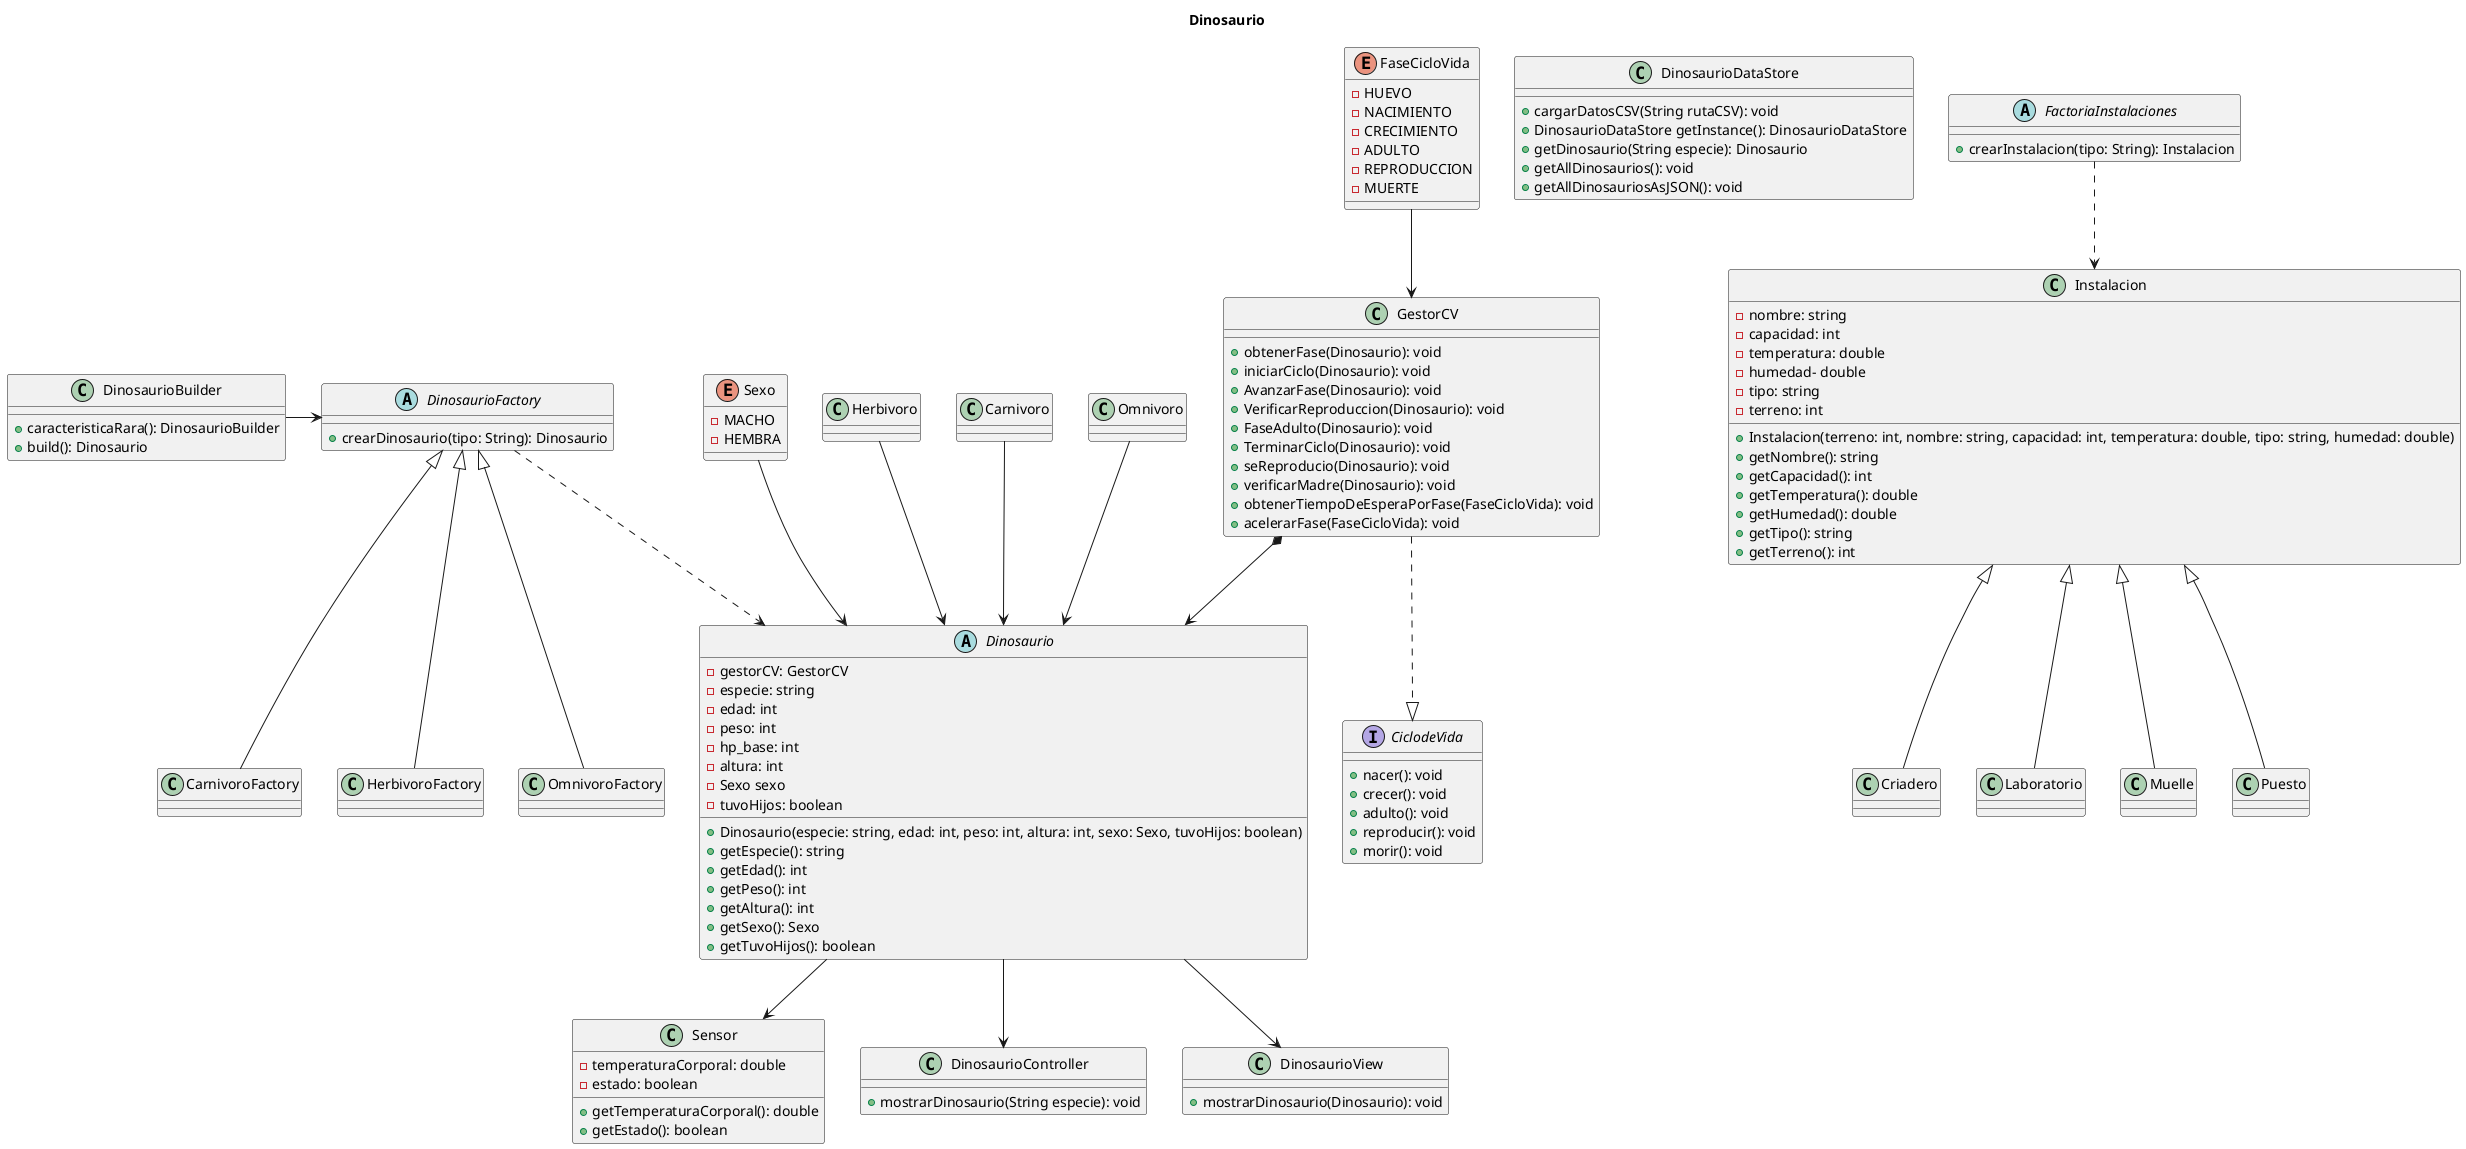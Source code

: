 @startuml
'https://plantuml.com/class-diagram
title Dinosaurio

abstract class Dinosaurio{
    -gestorCV: GestorCV
    -especie: string
    -edad: int
    -peso: int
    -hp_base: int
    -altura: int
    -Sexo sexo
    -tuvoHijos: boolean
    +Dinosaurio(especie: string, edad: int, peso: int, altura: int, sexo: Sexo, tuvoHijos: boolean)
    +getEspecie(): string
    +getEdad(): int
    +getPeso(): int
    +getAltura(): int
    +getSexo(): Sexo
    +getTuvoHijos(): boolean
}
enum Sexo{
    -MACHO
    -HEMBRA
}

class Sensor{
    -temperaturaCorporal: double
    -estado: boolean
    +getTemperaturaCorporal(): double
    +getEstado(): boolean
}
class DinosaurioController{
    +mostrarDinosaurio(String especie): void
}
class DinosaurioDataStore{
    +cargarDatosCSV(String rutaCSV): void
    +DinosaurioDataStore getInstance(): DinosaurioDataStore
    +getDinosaurio(String especie): Dinosaurio
    +getAllDinosaurios(): void
    +getAllDinosauriosAsJSON(): void
}
class DinosaurioView{
    +mostrarDinosaurio(Dinosaurio): void
}

class DinosaurioBuilder{
    +caracteristicaRara(): DinosaurioBuilder
    +build(): Dinosaurio
}

abstract class DinosaurioFactory{
    +crearDinosaurio(tipo: String): Dinosaurio
}

class CarnivoroFactory extends DinosaurioFactory{}
class HerbivoroFactory extends DinosaurioFactory{}
class OmnivoroFactory extends DinosaurioFactory{}

abstract class FactoriaInstalaciones{
    +crearInstalacion(tipo: String): Instalacion
}

class Instalacion{
    -nombre: string
    -capacidad: int
    -temperatura: double
    -humedad- double
    -tipo: string
    -terreno: int
    +Instalacion(terreno: int, nombre: string, capacidad: int, temperatura: double, tipo: string, humedad: double)
    +getNombre(): string
    +getCapacidad(): int
    +getTemperatura(): double
    +getHumedad(): double
    +getTipo(): string
    +getTerreno(): int
}

class Criadero extends Instalacion{}
class Laboratorio extends Instalacion{}
class Muelle extends Instalacion{}
class Puesto extends Instalacion{}

interface CiclodeVida{
    +nacer(): void
    +crecer(): void
    +adulto(): void
    +reproducir(): void
    +morir(): void
}

class GestorCV{
    +obtenerFase(Dinosaurio): void
    +iniciarCiclo(Dinosaurio): void
    +AvanzarFase(Dinosaurio): void
    +VerificarReproduccion(Dinosaurio): void
    +FaseAdulto(Dinosaurio): void
    +TerminarCiclo(Dinosaurio): void
    +seReproducio(Dinosaurio): void
    +verificarMadre(Dinosaurio): void
    +obtenerTiempoDeEsperaPorFase(FaseCicloVida): void
    +acelerarFase(FaseCicloVida): void
}

enum FaseCicloVida{
    -HUEVO
    -NACIMIENTO
    -CRECIMIENTO
    -ADULTO
    -REPRODUCCION
    -MUERTE
}
Dinosaurio -->  Sensor
Sexo --> Dinosaurio
GestorCV *--> Dinosaurio
Herbivoro --> Dinosaurio
Carnivoro --> Dinosaurio
Omnivoro --> Dinosaurio
GestorCV ..|> CiclodeVida
DinosaurioFactory ..> Dinosaurio
DinosaurioBuilder -> DinosaurioFactory
FactoriaInstalaciones ..> Instalacion
Dinosaurio --> DinosaurioController
Dinosaurio --> DinosaurioView
FaseCicloVida --> GestorCV

@enduml
